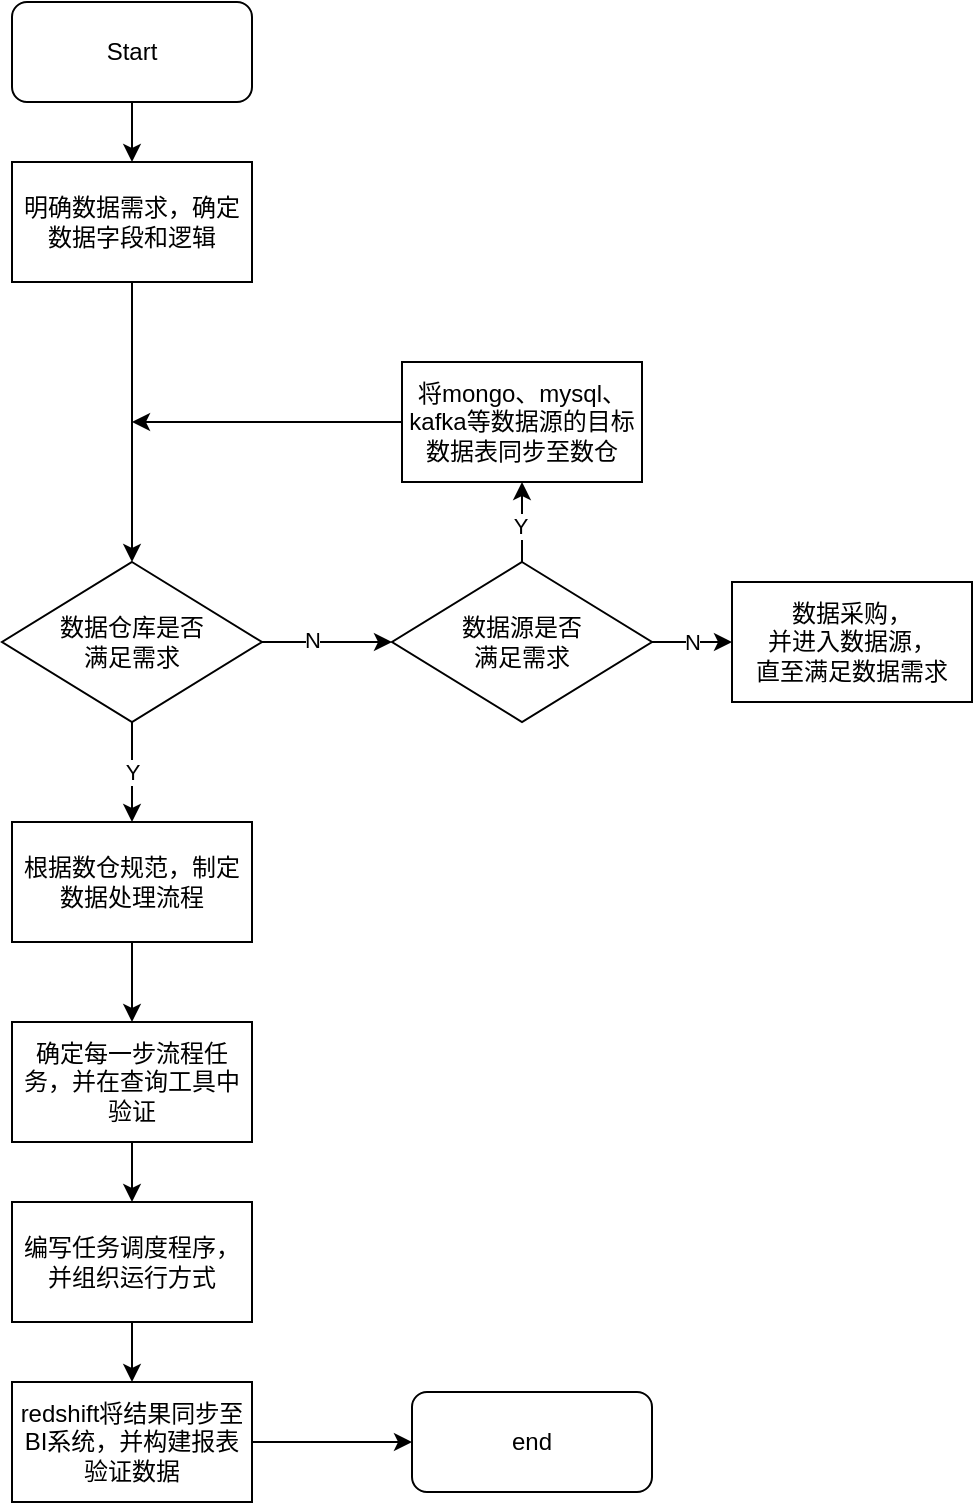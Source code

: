 <mxfile version="20.4.2" type="github">
  <diagram id="prtHgNgQTEPvFCAcTncT" name="Page-1">
    <mxGraphModel dx="1440" dy="794" grid="1" gridSize="10" guides="1" tooltips="1" connect="1" arrows="1" fold="1" page="1" pageScale="1" pageWidth="827" pageHeight="1169" math="0" shadow="0">
      <root>
        <mxCell id="0" />
        <mxCell id="1" parent="0" />
        <mxCell id="Xu5Bb9DvXguf_U5tg7rQ-3" value="Start" style="rounded=1;whiteSpace=wrap;html=1;" vertex="1" parent="1">
          <mxGeometry x="120" y="20" width="120" height="50" as="geometry" />
        </mxCell>
        <mxCell id="Xu5Bb9DvXguf_U5tg7rQ-12" value="" style="edgeStyle=orthogonalEdgeStyle;rounded=0;orthogonalLoop=1;jettySize=auto;html=1;" edge="1" parent="1" source="Xu5Bb9DvXguf_U5tg7rQ-2" target="Xu5Bb9DvXguf_U5tg7rQ-4">
          <mxGeometry relative="1" as="geometry" />
        </mxCell>
        <mxCell id="Xu5Bb9DvXguf_U5tg7rQ-2" value="明确数据需求，确定数据字段和逻辑" style="rounded=0;whiteSpace=wrap;html=1;" vertex="1" parent="1">
          <mxGeometry x="120" y="100" width="120" height="60" as="geometry" />
        </mxCell>
        <mxCell id="Xu5Bb9DvXguf_U5tg7rQ-14" style="edgeStyle=orthogonalEdgeStyle;rounded=0;orthogonalLoop=1;jettySize=auto;html=1;exitX=1;exitY=0.5;exitDx=0;exitDy=0;" edge="1" parent="1" source="Xu5Bb9DvXguf_U5tg7rQ-4" target="Xu5Bb9DvXguf_U5tg7rQ-16">
          <mxGeometry relative="1" as="geometry">
            <mxPoint x="300" y="410" as="targetPoint" />
          </mxGeometry>
        </mxCell>
        <mxCell id="Xu5Bb9DvXguf_U5tg7rQ-15" value="N" style="edgeLabel;html=1;align=center;verticalAlign=middle;resizable=0;points=[];" vertex="1" connectable="0" parent="Xu5Bb9DvXguf_U5tg7rQ-14">
          <mxGeometry x="-0.231" y="1" relative="1" as="geometry">
            <mxPoint as="offset" />
          </mxGeometry>
        </mxCell>
        <mxCell id="Xu5Bb9DvXguf_U5tg7rQ-26" value="Y" style="edgeStyle=orthogonalEdgeStyle;rounded=0;orthogonalLoop=1;jettySize=auto;html=1;" edge="1" parent="1" source="Xu5Bb9DvXguf_U5tg7rQ-4" target="Xu5Bb9DvXguf_U5tg7rQ-25">
          <mxGeometry relative="1" as="geometry" />
        </mxCell>
        <mxCell id="Xu5Bb9DvXguf_U5tg7rQ-4" value="数据仓库是否&lt;br&gt;满足需求" style="rhombus;whiteSpace=wrap;html=1;" vertex="1" parent="1">
          <mxGeometry x="115" y="300" width="130" height="80" as="geometry" />
        </mxCell>
        <mxCell id="Xu5Bb9DvXguf_U5tg7rQ-6" value="" style="endArrow=classic;html=1;rounded=0;" edge="1" parent="1" source="Xu5Bb9DvXguf_U5tg7rQ-3" target="Xu5Bb9DvXguf_U5tg7rQ-2">
          <mxGeometry relative="1" as="geometry">
            <mxPoint x="240" y="180" as="sourcePoint" />
            <mxPoint x="340" y="180" as="targetPoint" />
          </mxGeometry>
        </mxCell>
        <mxCell id="Xu5Bb9DvXguf_U5tg7rQ-19" value="N" style="edgeStyle=orthogonalEdgeStyle;rounded=0;orthogonalLoop=1;jettySize=auto;html=1;" edge="1" parent="1" source="Xu5Bb9DvXguf_U5tg7rQ-16" target="Xu5Bb9DvXguf_U5tg7rQ-18">
          <mxGeometry relative="1" as="geometry" />
        </mxCell>
        <mxCell id="Xu5Bb9DvXguf_U5tg7rQ-22" value="" style="edgeStyle=orthogonalEdgeStyle;rounded=0;orthogonalLoop=1;jettySize=auto;html=1;" edge="1" parent="1" source="Xu5Bb9DvXguf_U5tg7rQ-16" target="Xu5Bb9DvXguf_U5tg7rQ-21">
          <mxGeometry relative="1" as="geometry" />
        </mxCell>
        <mxCell id="Xu5Bb9DvXguf_U5tg7rQ-23" value="Y" style="edgeLabel;html=1;align=center;verticalAlign=middle;resizable=0;points=[];" vertex="1" connectable="0" parent="Xu5Bb9DvXguf_U5tg7rQ-22">
          <mxGeometry x="-0.08" y="1" relative="1" as="geometry">
            <mxPoint as="offset" />
          </mxGeometry>
        </mxCell>
        <mxCell id="Xu5Bb9DvXguf_U5tg7rQ-16" value="数据源是否&lt;br&gt;满足需求" style="rhombus;whiteSpace=wrap;html=1;" vertex="1" parent="1">
          <mxGeometry x="310" y="300" width="130" height="80" as="geometry" />
        </mxCell>
        <mxCell id="Xu5Bb9DvXguf_U5tg7rQ-18" value="数据采购，&lt;br&gt;并进入数据源，&lt;br&gt;直至满足数据需求" style="rounded=0;whiteSpace=wrap;html=1;" vertex="1" parent="1">
          <mxGeometry x="480" y="310" width="120" height="60" as="geometry" />
        </mxCell>
        <mxCell id="Xu5Bb9DvXguf_U5tg7rQ-21" value="将mongo、mysql、kafka等数据源的目标数据表同步至数仓" style="whiteSpace=wrap;html=1;" vertex="1" parent="1">
          <mxGeometry x="315" y="200" width="120" height="60" as="geometry" />
        </mxCell>
        <mxCell id="Xu5Bb9DvXguf_U5tg7rQ-24" value="" style="endArrow=classic;html=1;rounded=0;" edge="1" parent="1" source="Xu5Bb9DvXguf_U5tg7rQ-21">
          <mxGeometry width="50" height="50" relative="1" as="geometry">
            <mxPoint x="240" y="270" as="sourcePoint" />
            <mxPoint x="180" y="230" as="targetPoint" />
          </mxGeometry>
        </mxCell>
        <mxCell id="Xu5Bb9DvXguf_U5tg7rQ-28" value="" style="edgeStyle=orthogonalEdgeStyle;rounded=0;orthogonalLoop=1;jettySize=auto;html=1;" edge="1" parent="1" source="Xu5Bb9DvXguf_U5tg7rQ-25" target="Xu5Bb9DvXguf_U5tg7rQ-27">
          <mxGeometry relative="1" as="geometry" />
        </mxCell>
        <mxCell id="Xu5Bb9DvXguf_U5tg7rQ-25" value="根据数仓规范，制定&lt;br&gt;数据处理流程" style="whiteSpace=wrap;html=1;" vertex="1" parent="1">
          <mxGeometry x="120" y="430" width="120" height="60" as="geometry" />
        </mxCell>
        <mxCell id="Xu5Bb9DvXguf_U5tg7rQ-30" value="" style="edgeStyle=orthogonalEdgeStyle;rounded=0;orthogonalLoop=1;jettySize=auto;html=1;" edge="1" parent="1" source="Xu5Bb9DvXguf_U5tg7rQ-27" target="Xu5Bb9DvXguf_U5tg7rQ-29">
          <mxGeometry relative="1" as="geometry" />
        </mxCell>
        <mxCell id="Xu5Bb9DvXguf_U5tg7rQ-27" value="确定每一步流程任务，并在查询工具中验证" style="whiteSpace=wrap;html=1;" vertex="1" parent="1">
          <mxGeometry x="120" y="530" width="120" height="60" as="geometry" />
        </mxCell>
        <mxCell id="Xu5Bb9DvXguf_U5tg7rQ-34" value="" style="edgeStyle=orthogonalEdgeStyle;rounded=0;orthogonalLoop=1;jettySize=auto;html=1;" edge="1" parent="1" source="Xu5Bb9DvXguf_U5tg7rQ-29" target="Xu5Bb9DvXguf_U5tg7rQ-33">
          <mxGeometry relative="1" as="geometry" />
        </mxCell>
        <mxCell id="Xu5Bb9DvXguf_U5tg7rQ-29" value="编写任务调度程序，并组织运行方式" style="whiteSpace=wrap;html=1;" vertex="1" parent="1">
          <mxGeometry x="120" y="620" width="120" height="60" as="geometry" />
        </mxCell>
        <mxCell id="Xu5Bb9DvXguf_U5tg7rQ-36" value="" style="edgeStyle=orthogonalEdgeStyle;rounded=0;orthogonalLoop=1;jettySize=auto;html=1;" edge="1" parent="1" source="Xu5Bb9DvXguf_U5tg7rQ-33" target="Xu5Bb9DvXguf_U5tg7rQ-35">
          <mxGeometry relative="1" as="geometry" />
        </mxCell>
        <mxCell id="Xu5Bb9DvXguf_U5tg7rQ-33" value="redshift将结果同步至BI系统，并构建报表验证数据" style="whiteSpace=wrap;html=1;" vertex="1" parent="1">
          <mxGeometry x="120" y="710" width="120" height="60" as="geometry" />
        </mxCell>
        <mxCell id="Xu5Bb9DvXguf_U5tg7rQ-35" value="end" style="rounded=1;whiteSpace=wrap;html=1;" vertex="1" parent="1">
          <mxGeometry x="320" y="715" width="120" height="50" as="geometry" />
        </mxCell>
      </root>
    </mxGraphModel>
  </diagram>
</mxfile>

